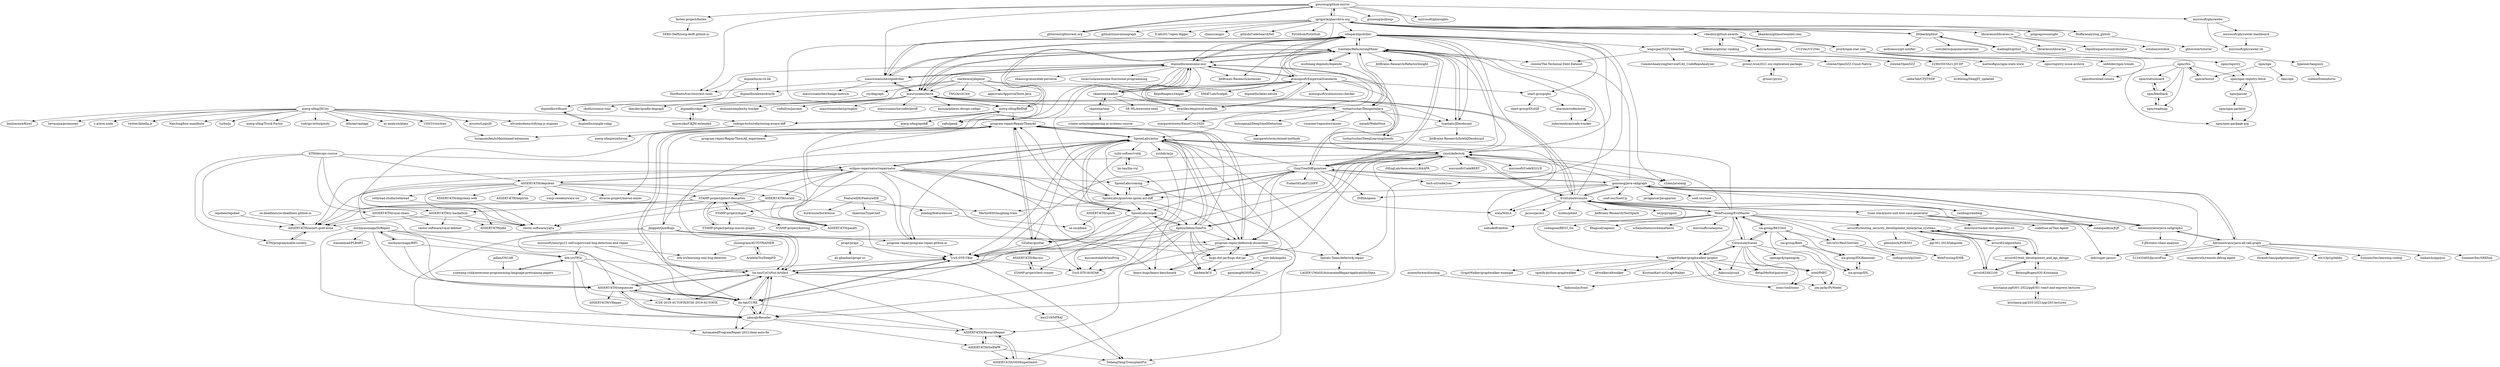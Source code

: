 digraph G {
"ishepard/pydriller" -> "tsantalis/RefactoringMiner"
"ishepard/pydriller" -> "dspinellis/awesome-msr"
"ishepard/pydriller" -> "mauricioaniche/repodriller"
"ishepard/pydriller" -> "acmsigsoft/EmpiricalStandards"
"ishepard/pydriller" -> "aserg-ufmg/RefDiff"
"ishepard/pydriller" -> "mauricioaniche/ck"
"ishepard/pydriller" -> "JetBrains-Research/astminer" ["e"=1]
"ishepard/pydriller" -> "seart-group/ghs"
"ishepard/pydriller" -> "c2nes/javalang" ["e"=1]
"ishepard/pydriller" -> "wogscpar/SZZUnleashed"
"ishepard/pydriller" -> "tech-srl/code2vec" ["e"=1]
"ishepard/pydriller" -> "GumTreeDiff/gumtree"
"ishepard/pydriller" -> "rjust/defects4j"
"ishepard/pydriller" -> "saltudelft/ml4se" ["e"=1]
"ishepard/pydriller" -> "tsantalis/JDeodorant"
"wogscpar/SZZUnleashed" -> "clowee/OpenSZZ"
"wogscpar/SZZUnleashed" -> "CommitAnalyzingService/CAS_CodeRepoAnalyzer"
"wogscpar/SZZUnleashed" -> "grosa1/icse2021-szz-replication-package"
"wogscpar/SZZUnleashed" -> "clowee/The-Technical-Debt-Dataset"
"wogscpar/SZZUnleashed" -> "ZZR0/ISSTA21-JIT-DP"
"wogscpar/SZZUnleashed" -> "clowee/OpenSZZ-Cloud-Native"
"gousiosg/java-callgraph" -> "Adrninistrator/java-callgraph2"
"gousiosg/java-callgraph" -> "Adrninistrator/java-all-call-graph"
"gousiosg/java-callgraph" -> "wala/WALA" ["e"=1]
"gousiosg/java-callgraph" -> "soot-oss/soot" ["e"=1]
"gousiosg/java-callgraph" -> "GumTreeDiff/gumtree"
"gousiosg/java-callgraph" -> "EvoSuite/evosuite"
"gousiosg/java-callgraph" -> "didi/super-jacoco" ["e"=1]
"gousiosg/java-callgraph" -> "rjust/defects4j"
"gousiosg/java-callgraph" -> "soot-oss/SootUp" ["e"=1]
"gousiosg/java-callgraph" -> "INRIA/spoon" ["e"=1]
"gousiosg/java-callgraph" -> "tsantalis/RefactoringMiner"
"gousiosg/java-callgraph" -> "randoop/randoop" ["e"=1]
"gousiosg/java-callgraph" -> "javaparser/javaparser" ["e"=1]
"gousiosg/java-callgraph" -> "SpoonLabs/gumtree-spoon-ast-diff"
"gousiosg/java-callgraph" -> "rohanpadhye/JQF" ["e"=1]
"ASSERT-KTH/royal-chaos" -> "ASSERT-KTH/assert-gold-mine"
"ASSERT-KTH/royal-chaos" -> "castor-software/royal-debloat"
"ASSERT-KTH/royal-chaos" -> "castor-software/yajta"
"KTH/devops-course" -> "ASSERT-KTH/depclean"
"KTH/devops-course" -> "KTH/programmable-society"
"KTH/devops-course" -> "ASSERT-KTH/assert-gold-mine"
"KTH/devops-course" -> "ASSERT-KTH/royal-chaos"
"KTH/devops-course" -> "eclipse-repairnator/repairnator"
"KTH/devops-course" -> "ASSERT-KTH/ci-hackathon"
"npm/npm-registry-fetch" -> "npm/npm-package-arg"
"npm/npm-registry-fetch" -> "npm/pacote"
"npm/registry" -> "npm/npm-registry-fetch"
"npm/pacote" -> "npm/npm-registry-fetch"
"npm/pacote" -> "npm/npm-packlist"
"program-repair/defects4j-dissection" -> "TruX-DTF/AVATAR"
"program-repair/defects4j-dissection" -> "program-repair/RepairThemAll"
"program-repair/defects4j-dissection" -> "bugs-dot-jar/bugs-dot-jar"
"program-repair/defects4j-dissection" -> "bears-bugs/bears-benchmark"
"program-repair/defects4j-dissection" -> "TruX-DTF/TBar"
"program-repair/defects4j-dissection" -> "Spirals-Team/defects4j-repair"
"npm/rfcs" -> "npm/arborist"
"npm/rfcs" -> "npm/statusboard"
"npm/rfcs" -> "npm/feedback"
"npm/rfcs" -> "npm/npm-registry-fetch"
"npm/rfcs" -> "npm/roadmap"
"npm/rfcs" -> "npm/npm-package-arg"
"ckaestne/seai" -> "ckaestne/seaibib"
"ckaestne/seai" -> "create-se4ai/engineering-ai-systems-course"
"npm/npx" -> "zkat/npx" ["e"=1]
"npm/npx" -> "npm/arborist"
"kusumotolab/kGenProg" -> "TruX-DTF/AVATAR"
"ASSERT-KTH/sorald" -> "ASSERT-KTH/assert-gold-mine"
"ASSERT-KTH/sorald" -> "MartinWitt/laughing-train"
"ASSERT-KTH/sorald" -> "ASSERT-KTH/pankti"
"ASSERT-KTH/sorald" -> "castor-software/yajta"
"fasten-project/fasten" -> "SERG-Delft/serg-delft.github.io"
"STAMP-project/pitmp-maven-plugin" -> "STAMP-project/pitest-descartes"
"isa-group/RESTest" -> "isa-group/IDLReasoner"
"isa-group/RESTest" -> "WebFuzzing/EvoMaster"
"isa-group/RESTest" -> "SeUniVr/RestTestGen"
"isa-group/RESTest" -> "Cornutum/tcases"
"isa-group/RESTest" -> "isa-group/IDL"
"isa-group/RESTest" -> "isa-group/Beet"
"npm/arborist" -> "npm/rfcs"
"repobee/repobee" -> "ASSERT-KTH/assert-gold-mine"
"GZoltar/gzoltar" -> "TruX-DTF/TBar"
"GZoltar/gzoltar" -> "ASSERT-KTH/flacoco"
"GZoltar/gzoltar" -> "program-repair/RepairThemAll"
"ASSERT-KTH/assert-gold-mine" -> "KTH/programmable-society"
"FeatureIDE/FeatureIDE" -> "joliebig/featurehouse"
"FeatureIDE/FeatureIDE" -> "but4reuse/but4reuse"
"FeatureIDE/FeatureIDE" -> "ckaestne/TypeChef"
"dakusui/jcunit" -> "dakusui/jq-front"
"ASSERT-KTH/sequencer" -> "lin-tan/CoCoNut-Artifact"
"ASSERT-KTH/sequencer" -> "pkuzqh/Recoder"
"ASSERT-KTH/sequencer" -> "ASSERT-KTH/VRepair" ["e"=1]
"ASSERT-KTH/sequencer" -> "lin-tan/CURE"
"ASSERT-KTH/sequencer" -> "ICSE-2019-AUTOFIX/ICSE-2019-AUTOFIX"
"ASSERT-KTH/sequencer" -> "TruX-DTF/TBar"
"TruX-DTF/TBar" -> "lin-tan/CoCoNut-Artifact"
"TruX-DTF/TBar" -> "TruX-DTF/AVATAR"
"TruX-DTF/TBar" -> "lin-tan/CURE"
"TruX-DTF/TBar" -> "DehengYang/TransplantFix"
"multilang-depends/depends" -> "tsantalis/RefactoringMiner"
"multilang-depends/depends" -> "tushartushar/DesigniteJava"
"ataraxie/codeshovel" -> "jodavimehran/code-tracker"
"yyxhdy/arja" -> "TruX-DTF/AVATAR"
"bugs-dot-jar/bugs-dot-jar" -> "bears-bugs/bears-benchmark"
"bugs-dot-jar/bugs-dot-jar" -> "program-repair/defects4j-dissection"
"bugs-dot-jar/bugs-dot-jar" -> "Adobee/ACS"
"bvasiles/empirical-methods" -> "margaretstorey/EmseUvic2020"
"bvasiles/empirical-methods" -> "acmsigsoft/EmpiricalStandards"
"bvasiles/empirical-methods" -> "dspinellis/awesome-msr"
"joliebig/featurehouse" -> "se-sic/jdime"
"program-repair/RepairThemAll" -> "lin-tan/CoCoNut-Artifact"
"program-repair/RepairThemAll" -> "bears-bugs/bears-benchmark"
"program-repair/RepairThemAll" -> "program-repair/defects4j-dissection"
"program-repair/RepairThemAll" -> "TruX-DTF/TBar"
"program-repair/RepairThemAll" -> "program-repair/RepairThemAll_experiment"
"program-repair/RepairThemAll" -> "SpoonLabs/astor"
"program-repair/RepairThemAll" -> "GZoltar/gzoltar"
"arcuri82/algorithms" -> "arcuri82/web_development_and_api_design"
"arcuri82/algorithms" -> "arcuri82/testing_security_development_enterprise_systems"
"arcuri82/algorithms" -> "arcuri82/tk2100"
"BeiningBogen/iOS-Kristiania" -> "arcuri82/web_development_and_api_design"
"BeiningBogen/iOS-Kristiania" -> "kristiania-pg6301-2022/pg6301-react-and-express-lectures"
"ASSERT-KTH/ci-hackathon" -> "castor-software/royal-debloat"
"ASSERT-KTH/ci-hackathon" -> "castor-software/yajta"
"ASSERT-KTH/ci-hackathon" -> "ASSERT-KTH/assert-gold-mine"
"ASSERT-KTH/ci-hackathon" -> "ASSERT-KTH/jdbl"
"arcuri82/tk2100" -> "arcuri82/web_development_and_api_design"
"arcuri82/tk2100" -> "arcuri82/testing_security_development_enterprise_systems"
"arcuri82/web_development_and_api_design" -> "arcuri82/testing_security_development_enterprise_systems"
"arcuri82/web_development_and_api_design" -> "arcuri82/algorithms"
"arcuri82/web_development_and_api_design" -> "BeiningBogen/iOS-Kristiania"
"arcuri82/web_development_and_api_design" -> "arcuri82/tk2100"
"prapr/prapr" -> "ali-ghanbari/prapr-sc"
"prapr/prapr" -> "TruX-DTF/TBar"
"tjpalmer/languish" -> "contextfreeinfo/rio"
"librariesio/libraries.io" -> "librariesio/librarian"
"librariesio/libraries.io" -> "24pullrequests/contribulator"
"librariesio/libraries.io" -> "octobox/octobox" ["e"=1]
"GraphWalker/graphwalker-project" -> "osmo-tool/osmo"
"GraphWalker/graphwalker-project" -> "Cornutum/tcases"
"GraphWalker/graphwalker-project" -> "dakusui/jcunit"
"GraphWalker/graphwalker-project" -> "intel/fMBT"
"GraphWalker/graphwalker-project" -> "GraphWalker/graphwalker-example"
"GraphWalker/graphwalker-project" -> "spotify/python-graphwalker"
"GraphWalker/graphwalker-project" -> "jon-jacky/PyModel"
"GraphWalker/graphwalker-project" -> "altwalker/altwalker"
"GraphWalker/graphwalker-project" -> "RetailMeNot/pairwise"
"GraphWalker/graphwalker-project" -> "KristianKarl-zz/GraphWalker"
"mauricioaniche/repodriller" -> "mauricioaniche/change-metrics"
"mauricioaniche/repodriller" -> "tsantalis/RefactoringMiner"
"mauricioaniche/repodriller" -> "mauricioaniche/ck"
"mauricioaniche/repodriller" -> "ishepard/pydriller"
"mauricioaniche/repodriller" -> "TestRoots/travistorrent-tools"
"mauricioaniche/repodriller" -> "dspinellis/awesome-msr"
"gousiosg/github-mirror" -> "ghtorrent/ghtorrent.org"
"gousiosg/github-mirror" -> "igrigorik/gharchive.org"
"gousiosg/github-mirror" -> "gousiosg/pullreqs"
"gousiosg/github-mirror" -> "microsoft/ghcrawler"
"gousiosg/github-mirror" -> "fasten-project/fasten"
"gousiosg/github-mirror" -> "microsoft/ghinsights"
"gousiosg/github-mirror" -> "mauricioaniche/repodriller"
"gousiosg/github-mirror" -> "TestRoots/travistorrent-tools"
"gousiosg/github-mirror" -> "fhoffa/analyzing_github"
"SpoonLabs/astor" -> "SpoonLabs/nopol"
"SpoonLabs/astor" -> "program-repair/RepairThemAll"
"SpoonLabs/astor" -> "xgdsmileboy/SimFix"
"SpoonLabs/astor" -> "yyxhdy/arja"
"SpoonLabs/astor" -> "GZoltar/gzoltar"
"SpoonLabs/astor" -> "rjust/defects4j"
"SpoonLabs/astor" -> "Spirals-Team/defects4j-repair"
"SpoonLabs/astor" -> "eclipse-repairnator/repairnator"
"SpoonLabs/astor" -> "program-repair/defects4j-dissection"
"SpoonLabs/astor" -> "program-repair/program-repair.github.io"
"SpoonLabs/astor" -> "TruX-DTF/TBar"
"SpoonLabs/astor" -> "bugs-dot-jar/bugs-dot-jar"
"SpoonLabs/astor" -> "lin-tan/CoCoNut-Artifact"
"SpoonLabs/astor" -> "tuhh-softsec/vul4j"
"SpoonLabs/astor" -> "TruX-DTF/AVATAR"
"ckaestne/seaibib" -> "ckaestne/seai"
"ckaestne/seaibib" -> "SE-ML/awesome-seml" ["e"=1]
"ckaestne/seaibib" -> "dspinellis/awesome-msr"
"ckaestne/seaibib" -> "bvasiles/empirical-methods"
"ckaestne/seaibib" -> "acmsigsoft/EmpiricalStandards"
"vdaubry/github-awards" -> "k0kubun/gitstar-ranking"
"vdaubry/github-awards" -> "rails/actioncable" ["e"=1]
"vdaubry/github-awards" -> "pvorb/npm-stat.com"
"vdaubry/github-awards" -> "igrigorik/gharchive.org"
"tsantalis/JDeodorant" -> "tsantalis/RefactoringMiner"
"tsantalis/JDeodorant" -> "tushartushar/DeepLearningSmells"
"tsantalis/JDeodorant" -> "JetBrains-Research/IntelliJDeodorant" ["e"=1]
"GumTreeDiff/gumtree" -> "SpoonLabs/gumtree-spoon-ast-diff"
"GumTreeDiff/gumtree" -> "tsantalis/RefactoringMiner"
"GumTreeDiff/gumtree" -> "rjust/defects4j"
"GumTreeDiff/gumtree" -> "SpoonLabs/astor"
"GumTreeDiff/gumtree" -> "INRIA/spoon" ["e"=1]
"GumTreeDiff/gumtree" -> "SpoonLabs/nopol"
"GumTreeDiff/gumtree" -> "c2nes/javalang" ["e"=1]
"GumTreeDiff/gumtree" -> "program-repair/defects4j-dissection"
"GumTreeDiff/gumtree" -> "dspinellis/awesome-msr"
"GumTreeDiff/gumtree" -> "wala/WALA" ["e"=1]
"GumTreeDiff/gumtree" -> "gousiosg/java-callgraph"
"GumTreeDiff/gumtree" -> "FudanSELab/CLDIFF"
"GumTreeDiff/gumtree" -> "SpoonLabs/coming"
"GumTreeDiff/gumtree" -> "xgdsmileboy/SimFix"
"GumTreeDiff/gumtree" -> "tech-srl/code2vec" ["e"=1]
"margaretstorey/EmseUvic2020" -> "margaretstorey/mixed-methods"
"k0kubun/gitstar-ranking" -> "vdaubry/github-awards"
"npm/statusboard" -> "npm/feedback"
"littleark/githut" -> "igrigorik/gharchive.org"
"littleark/githut" -> "madnight/githut"
"littleark/githut" -> "outsideris/popularconvention" ["e"=1]
"littleark/githut" -> "andreausu/git-notifier"
"ASSERT-KTH/flacoco" -> "STAMP-project/test-runner"
"CC2Vec/CC2Vec" -> "ZZR0/ISSTA21-JIT-DP"
"rethread-studio/rethread" -> "castor-software/yajta"
"ASSERT-KTH/depclean" -> "ASSERT-KTH/depclean-web"
"ASSERT-KTH/depclean" -> "ASSERT-KTH/sorald"
"ASSERT-KTH/depclean" -> "ASSERT-KTH/assert-gold-mine"
"ASSERT-KTH/depclean" -> "ASSERT-KTH/deptrim"
"ASSERT-KTH/depclean" -> "ASSERT-KTH/jdbl"
"ASSERT-KTH/depclean" -> "ASSERT-KTH/pankti"
"ASSERT-KTH/depclean" -> "rethread-studio/rethread"
"ASSERT-KTH/depclean" -> "diverse-project/maven-miner"
"ASSERT-KTH/depclean" -> "STAMP-project/pitest-descartes"
"ASSERT-KTH/depclean" -> "eclipse-repairnator/repairnator"
"ASSERT-KTH/depclean" -> "castor-software/yajta"
"ASSERT-KTH/depclean" -> "wasp-sweden/wara-sw"
"riy/degraph" -> "obecker/gradle-degraph"
"rodrigo-brito/refactoring-aware-diff" -> "lucianomilen/isMaintained-extension"
"rodrigo-brito/refactoring-aware-diff" -> "aserg-ufmg/esmforum"
"rodrigo-brito/refactoring-aware-diff" -> "aserg-ufmg/RefDiff"
"Spirals-Team/defects4j-repair" -> "LASER-UMASS/AutomatedRepairApplicabilityData"
"shiningrain/AUTOTRAINER" -> "eth-sri/learning-real-bug-detector"
"shiningrain/AUTOTRAINER" -> "ArabelaTso/DeepFD"
"SpoonLabs/gumtree-spoon-ast-diff" -> "SpoonLabs/coming"
"SpoonLabs/gumtree-spoon-ast-diff" -> "SpoonLabs/nopol"
"SpoonLabs/gumtree-spoon-ast-diff" -> "GumTreeDiff/gumtree"
"SpoonLabs/gumtree-spoon-ast-diff" -> "ASSERT-KTH/spork"
"SpoonLabs/gumtree-spoon-ast-diff" -> "program-repair/defects4j-dissection"
"SpoonLabs/gumtree-spoon-ast-diff" -> "MartinWitt/laughing-train"
"SpoonLabs/gumtree-spoon-ast-diff" -> "program-repair/RepairThemAll"
"michiyasunaga/DrRepair" -> "michiyasunaga/BIFI"
"michiyasunaga/DrRepair" -> "lin-tan/CoCoNut-Artifact"
"michiyasunaga/DrRepair" -> "ASSERT-KTH/sequencer"
"michiyasunaga/DrRepair" -> "pkuzqh/Recoder"
"michiyasunaga/DrRepair" -> "lin-tan/CURE"
"michiyasunaga/DrRepair" -> "eth-sri/TFix"
"michiyasunaga/DrRepair" -> "wasiahmad/PLBART" ["e"=1]
"npm/feedback" -> "npm/roadmap"
"npm/feedback" -> "npm/statusboard"
"ICSE-2019-AUTOFIX/ICSE-2019-AUTOFIX" -> "lin-tan/CoCoNut-Artifact"
"lin-tan/CoCoNut-Artifact" -> "lin-tan/CURE"
"lin-tan/CoCoNut-Artifact" -> "TruX-DTF/TBar"
"lin-tan/CoCoNut-Artifact" -> "ICSE-2019-AUTOFIX/ICSE-2019-AUTOFIX"
"lin-tan/CoCoNut-Artifact" -> "ASSERT-KTH/sequencer"
"lin-tan/CoCoNut-Artifact" -> "pkuzqh/Recoder"
"lin-tan/CoCoNut-Artifact" -> "program-repair/RepairThemAll"
"lin-tan/CoCoNut-Artifact" -> "kwz219/NPR4J"
"lin-tan/CoCoNut-Artifact" -> "ASSERT-KTH/RewardRepair"
"lin-tan/CURE" -> "lin-tan/CoCoNut-Artifact"
"lin-tan/CURE" -> "TruX-DTF/TBar"
"lin-tan/CURE" -> "ASSERT-KTH/RewardRepair"
"lin-tan/CURE" -> "AutomatedProgramRepair-2021/dear-auto-fix"
"lin-tan/CURE" -> "pkuzqh/Recoder"
"lin-tan/CURE" -> "ASSERT-KTH/sequencer"
"acmsigsoft/EmpiricalStandards" -> "bvasiles/empirical-methods"
"acmsigsoft/EmpiricalStandards" -> "acmsigsoft/submission-checker"
"acmsigsoft/EmpiricalStandards" -> "ishepard/pydriller"
"acmsigsoft/EmpiricalStandards" -> "ckaestne/seaibib"
"acmsigsoft/EmpiricalStandards" -> "SMAT-Lab/Scalpel" ["e"=1]
"acmsigsoft/EmpiricalStandards" -> "dspinellis/awesome-msr"
"acmsigsoft/EmpiricalStandards" -> "dspinellis/alexandria3k"
"acmsigsoft/EmpiricalStandards" -> "seart-group/ghs"
"acmsigsoft/EmpiricalStandards" -> "margaretstorey/EmseUvic2020"
"acmsigsoft/EmpiricalStandards" -> "RepoReapers/reaper"
"acmsigsoft/EmpiricalStandards" -> "dspinellis/latex-advice" ["e"=1]
"acmsigsoft/EmpiricalStandards" -> "rjust/defects4j"
"ASSERT-KTH/spork" -> "se-sic/jdime"
"isa-group/IDL" -> "isa-group/IDLReasoner"
"isa-group/IDLReasoner" -> "isa-group/IDL"
"aserg-ufmg/JSCity" -> "aserg-ufmg/Truck-Factor"
"aserg-ufmg/JSCity" -> "rodrigo-brito/gocity" ["e"=1]
"aserg-ufmg/JSCity" -> "dthree/vantage" ["e"=1]
"aserg-ufmg/JSCity" -> "es-analysis/plato" ["e"=1]
"aserg-ufmg/JSCity" -> "UDST/vizicities" ["e"=1]
"aserg-ufmg/JSCity" -> "mcsoto/LogicJS" ["e"=1]
"aserg-ufmg/JSCity" -> "a0viedo/demystifying-js-engines" ["e"=1]
"aserg-ufmg/JSCity" -> "lucianomilen/isMaintained-extension"
"aserg-ufmg/JSCity" -> "benhmoore/Knwl" ["e"=1]
"aserg-ufmg/JSCity" -> "bevacqua/promisees" ["e"=1]
"aserg-ufmg/JSCity" -> "s-a/iron-node" ["e"=1]
"aserg-ufmg/JSCity" -> "rodrigo-brito/refactoring-aware-diff"
"aserg-ufmg/JSCity" -> "twitter/labella.js" ["e"=1]
"aserg-ufmg/JSCity" -> "Nax/longflow-manifesto"
"aserg-ufmg/JSCity" -> "turbo/js" ["e"=1]
"seart-group/ghs" -> "seart-group/DL4SE"
"seart-group/ghs" -> "ataraxie/codeshovel"
"igrigorik/gharchive.org" -> "gousiosg/github-mirror"
"igrigorik/gharchive.org" -> "littleark/githut"
"igrigorik/gharchive.org" -> "fhoffa/analyzing_github"
"igrigorik/gharchive.org" -> "ghtorrent/ghtorrent.org"
"igrigorik/gharchive.org" -> "kkamkou/gitmostwanted.com"
"igrigorik/gharchive.org" -> "dspinellis/awesome-msr"
"igrigorik/gharchive.org" -> "pingcap/ossinsight" ["e"=1]
"igrigorik/gharchive.org" -> "github/innovationgraph"
"igrigorik/gharchive.org" -> "X-lab2017/open-digger" ["e"=1]
"igrigorik/gharchive.org" -> "vdaubry/github-awards"
"igrigorik/gharchive.org" -> "librariesio/libraries.io"
"igrigorik/gharchive.org" -> "ishepard/pydriller"
"igrigorik/gharchive.org" -> "chaoss/augur" ["e"=1]
"igrigorik/gharchive.org" -> "github/CodeSearchNet" ["e"=1]
"igrigorik/gharchive.org" -> "PyGithub/PyGithub" ["e"=1]
"Cornutum/tcases" -> "jon-jacky/PyModel"
"Cornutum/tcases" -> "GraphWalker/graphwalker-project"
"Cornutum/tcases" -> "osmo-tool/osmo"
"Cornutum/tcases" -> "intel/fMBT"
"Cornutum/tcases" -> "WebFuzzing/EvoMaster"
"Cornutum/tcases" -> "isa-group/RESTest"
"Cornutum/tcases" -> "dakusui/jcunit"
"Cornutum/tcases" -> "openapi4j/openapi4j"
"Cornutum/tcases" -> "RetailMeNot/pairwise"
"pdlan/OSCAR" -> "yuewang-cuhk/awesome-programming-language-pretraining-papers"
"npm/roadmap" -> "npm/feedback"
"grosa1/icse2021-szz-replication-package" -> "grosa1/pyszz"
"grosa1/pyszz" -> "grosa1/icse2021-szz-replication-package"
"rjust/defects4j" -> "SpoonLabs/astor"
"rjust/defects4j" -> "program-repair/defects4j-dissection"
"rjust/defects4j" -> "bugs-dot-jar/bugs-dot-jar"
"rjust/defects4j" -> "jkoppel/QuixBugs"
"rjust/defects4j" -> "GumTreeDiff/gumtree"
"rjust/defects4j" -> "lin-tan/CoCoNut-Artifact"
"rjust/defects4j" -> "microsoft/CodeXGLUE" ["e"=1]
"rjust/defects4j" -> "iSEngLab/AwesomeLLM4APR" ["e"=1]
"rjust/defects4j" -> "EvoSuite/evosuite"
"rjust/defects4j" -> "xgdsmileboy/SimFix"
"rjust/defects4j" -> "Spirals-Team/defects4j-repair"
"rjust/defects4j" -> "TruX-DTF/TBar"
"rjust/defects4j" -> "pkuzqh/Recoder"
"rjust/defects4j" -> "c2nes/javalang" ["e"=1]
"rjust/defects4j" -> "microsoft/CodeBERT" ["e"=1]
"michiyasunaga/BIFI" -> "michiyasunaga/DrRepair"
"michiyasunaga/BIFI" -> "eth-sri/TFix"
"michiyasunaga/BIFI" -> "ASSERT-KTH/sequencer"
"Adrninistrator/java-all-call-graph" -> "Adrninistrator/java-callgraph2"
"Adrninistrator/java-all-call-graph" -> "gousiosg/java-callgraph"
"Adrninistrator/java-all-call-graph" -> "baikaishuipp/jcci" ["e"=1]
"Adrninistrator/java-all-call-graph" -> "SummerSec/SPATool" ["e"=1]
"Adrninistrator/java-all-call-graph" -> "512433465/JacocoPlus" ["e"=1]
"Adrninistrator/java-all-call-graph" -> "uniquetruth/remote-debug-agent" ["e"=1]
"Adrninistrator/java-all-call-graph" -> "threedr3am/gadgetinspector" ["e"=1]
"Adrninistrator/java-all-call-graph" -> "didi/super-jacoco" ["e"=1]
"Adrninistrator/java-all-call-graph" -> "wh1t3p1g/tabby" ["e"=1]
"Adrninistrator/java-all-call-graph" -> "SummerSec/learning-codeql" ["e"=1]
"ZZR0/ISSTA21-JIT-DP" -> "sadiaTab/CPJITSDP"
"ZZR0/ISSTA21-JIT-DP" -> "hvdthong/DeepJIT_updated"
"Adrninistrator/java-callgraph2" -> "Adrninistrator/java-all-call-graph"
"Adrninistrator/java-callgraph2" -> "gousiosg/java-callgraph"
"Adrninistrator/java-callgraph2" -> "F-JH/static-chain-analysis"
"pkuzqh/Recoder" -> "ASSERT-KTH/RewardRepair"
"pkuzqh/Recoder" -> "ASSERT-KTH/SelfAPR"
"pkuzqh/Recoder" -> "lin-tan/CoCoNut-Artifact"
"pkuzqh/Recoder" -> "AutomatedProgramRepair-2021/dear-auto-fix"
"pkuzqh/Recoder" -> "ASSERT-KTH/sequencer"
"pkuzqh/Recoder" -> "lin-tan/CURE"
"eth-sri/TFix" -> "lin-tan/CoCoNut-Artifact"
"eth-sri/TFix" -> "yuewang-cuhk/awesome-programming-language-pretraining-papers"
"eth-sri/TFix" -> "lin-tan/CURE"
"eth-sri/TFix" -> "ICSE-2019-AUTOFIX/ICSE-2019-AUTOFIX"
"eth-sri/TFix" -> "pkuzqh/Recoder"
"SpoonLabs/nopol" -> "SpoonLabs/astor"
"SpoonLabs/nopol" -> "TruX-DTF/TBar"
"SpoonLabs/nopol" -> "program-repair/RepairThemAll"
"SpoonLabs/nopol" -> "Adobee/ACS"
"SpoonLabs/nopol" -> "GZoltar/gzoltar"
"SpoonLabs/nopol" -> "xgdsmileboy/SimFix"
"SpoonLabs/nopol" -> "STAMP-project/test-runner"
"mjureczko/CKJM-extended" -> "dspinellis/ckjm"
"dspinellis/ckjm" -> "mjureczko/CKJM-extended"
"yuewang-cuhk/awesome-programming-language-pretraining-papers" -> "eth-sri/TFix"
"ASSERT-KTH/ODSExperiment" -> "ASSERT-KTH/RewardRepair"
"kristiania-pgr203-2021/pgr203-lectures" -> "kristiania-pg6301-2022/pg6301-react-and-express-lectures"
"EvoSuite/evosuite" -> "randoop/randoop" ["e"=1]
"EvoSuite/evosuite" -> "rjust/defects4j"
"EvoSuite/evosuite" -> "hcoles/pitest" ["e"=1]
"EvoSuite/evosuite" -> "rohanpadhye/JQF" ["e"=1]
"EvoSuite/evosuite" -> "traas-stack/auto-unit-test-case-generator"
"EvoSuite/evosuite" -> "WebFuzzing/EvoMaster"
"EvoSuite/evosuite" -> "gousiosg/java-callgraph"
"EvoSuite/evosuite" -> "mauricioaniche/ck"
"EvoSuite/evosuite" -> "SpoonLabs/astor"
"EvoSuite/evosuite" -> "wala/WALA" ["e"=1]
"EvoSuite/evosuite" -> "JetBrains-Research/TestSpark" ["e"=1]
"EvoSuite/evosuite" -> "se2p/pynguin" ["e"=1]
"EvoSuite/evosuite" -> "tsantalis/RefactoringMiner"
"EvoSuite/evosuite" -> "jacoco/jacoco" ["e"=1]
"EvoSuite/evosuite" -> "GraphWalker/graphwalker-project"
"tsantalis/RefactoringMiner" -> "aserg-ufmg/RefDiff"
"tsantalis/RefactoringMiner" -> "tsantalis/JDeodorant"
"tsantalis/RefactoringMiner" -> "mauricioaniche/ck"
"tsantalis/RefactoringMiner" -> "JetBrains-Research/RefactorInsight" ["e"=1]
"tsantalis/RefactoringMiner" -> "GumTreeDiff/gumtree"
"tsantalis/RefactoringMiner" -> "ishepard/pydriller"
"tsantalis/RefactoringMiner" -> "mauricioaniche/repodriller"
"tsantalis/RefactoringMiner" -> "dspinellis/awesome-msr"
"tsantalis/RefactoringMiner" -> "SpoonLabs/gumtree-spoon-ast-diff"
"tsantalis/RefactoringMiner" -> "SpoonLabs/astor"
"tsantalis/RefactoringMiner" -> "tushartushar/DesigniteJava"
"tsantalis/RefactoringMiner" -> "rjust/defects4j"
"tsantalis/RefactoringMiner" -> "clowee/The-Technical-Debt-Dataset"
"tsantalis/RefactoringMiner" -> "multilang-depends/depends"
"tsantalis/RefactoringMiner" -> "jodavimehran/code-tracker"
"clarkware/jdepend" -> "TNG/ArchUnit" ["e"=1]
"clarkware/jdepend" -> "cqfn/jpeek" ["e"=1]
"clarkware/jdepend" -> "mauricioaniche/ck"
"clarkware/jdepend" -> "dspinellis/ckjm"
"clarkware/jdepend" -> "riy/degraph"
"clarkware/jdepend" -> "tushartushar/DesigniteJava"
"clarkware/jdepend" -> "approvals/ApprovalTests.Java" ["e"=1]
"SpoonLabs/coming" -> "SpoonLabs/gumtree-spoon-ast-diff"
"SpoonLabs/coming" -> "ASSERT-KTH/ODSExperiment"
"mauricioaniche/ck" -> "mauricioaniche/codesheriff"
"mauricioaniche/ck" -> "tsantalis/RefactoringMiner"
"mauricioaniche/ck" -> "mauricioaniche/repodriller"
"mauricioaniche/ck" -> "tushartushar/DesigniteJava"
"mauricioaniche/ck" -> "asouza/pilares-design-codigo" ["e"=1]
"mauricioaniche/ck" -> "aserg-ufmg/RefDiff"
"mauricioaniche/ck" -> "dspinellis/awesome-msr"
"mauricioaniche/ck" -> "tsantalis/JDeodorant"
"mauricioaniche/ck" -> "ishepard/pydriller"
"mauricioaniche/ck" -> "dspinellis/ckjm"
"mauricioaniche/ck" -> "asouza/complexity-tracker" ["e"=1]
"mauricioaniche/ck" -> "cqfn/jpeek" ["e"=1]
"mauricioaniche/ck" -> "EvoSuite/evosuite"
"mauricioaniche/ck" -> "rodhilton/jasome"
"mauricioaniche/ck" -> "mauricioaniche/springlint"
"uidotdev/npm-trends" -> "npm/download-counts"
"microsoft/neurips21-self-supervised-bug-detection-and-repair" -> "eth-sri/learning-real-bug-detector"
"microsoft/neurips21-self-supervised-bug-detection-and-repair" -> "lin-tan/CURE"
"microsoft/neurips21-self-supervised-bug-detection-and-repair" -> "eth-sri/TFix"
"intel/fMBT" -> "jon-jacky/PyModel"
"intel/fMBT" -> "osmo-tool/osmo"
"ASSERT-KTH/RewardRepair" -> "ASSERT-KTH/ODSExperiment"
"ASSERT-KTH/RewardRepair" -> "ASSERT-KTH/SelfAPR"
"program-repair/program-repair.github.io" -> "program-repair/RepairThemAll"
"program-repair/program-repair.github.io" -> "TruX-DTF/TBar"
"SeUniVr/RestTestGen" -> "codingsoo/nlp2rest"
"SeUniVr/RestTestGen" -> "WebFuzzing/EMB"
"tuhh-softsec/vul4j" -> "lin-tan/llm-vul"
"tuhh-softsec/vul4j" -> "lin-tan/CURE"
"ASSERT-KTH/SelfAPR" -> "ASSERT-KTH/RewardRepair"
"ASSERT-KTH/SelfAPR" -> "ASSERT-KTH/ODSExperiment"
"ASSERT-KTH/SelfAPR" -> "DehengYang/TransplantFix"
"kristiania-pg6301-2022/pg6301-react-and-express-lectures" -> "kristiania-pgr203-2021/pgr203-lectures"
"ArabelaTso/DeepFD" -> "shiningrain/AUTOTRAINER"
"msv-lab/angelix" -> "gaoxiang9430/Fix2Fit"
"msv-lab/angelix" -> "Adobee/ACS"
"kwz219/NPR4J" -> "DehengYang/TransplantFix"
"pvorb/npm-stat.com" -> "npm/download-counts"
"pvorb/npm-stat.com" -> "vdaubry/github-awards"
"pvorb/npm-stat.com" -> "npm/registry"
"pvorb/npm-stat.com" -> "matteofigus/npm-stats-www"
"pvorb/npm-stat.com" -> "uidotdev/npm-trends"
"pvorb/npm-stat.com" -> "npm/registry-issue-archive"
"traas-stack/auto-unit-test-case-generator" -> "codefuse-ai/Test-Agent" ["e"=1]
"traas-stack/auto-unit-test-case-generator" -> "EvoSuite/evosuite"
"traas-stack/auto-unit-test-case-generator" -> "Adrninistrator/java-callgraph2"
"traas-stack/auto-unit-test-case-generator" -> "didi/super-jacoco" ["e"=1]
"traas-stack/auto-unit-test-case-generator" -> "konveyor/tackle-test-generator-cli" ["e"=1]
"STAMP-project/dspot" -> "STAMP-project/pitest-descartes"
"STAMP-project/dspot" -> "STAMP-project/botsing"
"STAMP-project/dspot" -> "ASSERT-KTH/pankti"
"STAMP-project/dspot" -> "STAMP-project/pitmp-maven-plugin"
"KTH/programmable-society" -> "ASSERT-KTH/assert-gold-mine"
"dspinellis/awesome-msr" -> "bvasiles/empirical-methods"
"dspinellis/awesome-msr" -> "ishepard/pydriller"
"dspinellis/awesome-msr" -> "tsantalis/RefactoringMiner"
"dspinellis/awesome-msr" -> "mauricioaniche/repodriller"
"dspinellis/awesome-msr" -> "RepoReapers/reaper"
"dspinellis/awesome-msr" -> "diverse-project/maven-miner"
"dspinellis/awesome-msr" -> "TestRoots/travistorrent-tools"
"dspinellis/awesome-msr" -> "ckaestne/seaibib"
"dspinellis/awesome-msr" -> "mauricioaniche/ck"
"dspinellis/awesome-msr" -> "JetBrains-Research/astminer" ["e"=1]
"dspinellis/awesome-msr" -> "castor-software/yajta"
"dspinellis/awesome-msr" -> "chaoss/grimoirelab-perceval" ["e"=1]
"dspinellis/awesome-msr" -> "acmsigsoft/EmpiricalStandards"
"dspinellis/awesome-msr" -> "lucasviola/awesome-functional-programming" ["e"=1]
"dspinellis/awesome-msr" -> "GumTreeDiff/gumtree"
"dspinellis/alexandria3k" -> "dspinellis/rdbunit"
"dspinellis/alexandria3k" -> "zkotti/cosmos-tour"
"isa-group/Beet" -> "isa-group/IDLReasoner"
"isa-group/Beet" -> "isa-group/IDL"
"dspinellis/ai-cli-lib" -> "dspinellis/alexandria3k"
"dspinellis/ai-cli-lib" -> "dspinellis/rdbunit"
"lin-tan/llm-vul" -> "tuhh-softsec/vul4j"
"tushartushar/DesigniteJava" -> "tushartushar/DeepLearningSmells"
"tushartushar/DesigniteJava" -> "uazadi/WekaNose"
"tushartushar/DesigniteJava" -> "mauricioaniche/ck"
"tushartushar/DesigniteJava" -> "liuhuigmail/DeepSmellDetection"
"tushartushar/DesigniteJava" -> "visminer/repositoryminer"
"tushartushar/DesigniteJava" -> "cqfn/jpeek" ["e"=1]
"tushartushar/DesigniteJava" -> "tsantalis/JDeodorant"
"tushartushar/DesigniteJava" -> "tsantalis/RefactoringMiner"
"eclipse-repairnator/repairnator" -> "SpoonLabs/astor"
"eclipse-repairnator/repairnator" -> "ASSERT-KTH/sorald"
"eclipse-repairnator/repairnator" -> "xgdsmileboy/SimFix"
"eclipse-repairnator/repairnator" -> "SpoonLabs/coming"
"eclipse-repairnator/repairnator" -> "bears-bugs/bears-benchmark"
"eclipse-repairnator/repairnator" -> "SpoonLabs/nopol"
"eclipse-repairnator/repairnator" -> "STAMP-project/dspot"
"eclipse-repairnator/repairnator" -> "ASSERT-KTH/assert-gold-mine"
"eclipse-repairnator/repairnator" -> "SpoonLabs/gumtree-spoon-ast-diff"
"eclipse-repairnator/repairnator" -> "ASSERT-KTH/depclean"
"eclipse-repairnator/repairnator" -> "ASSERT-KTH/sequencer"
"eclipse-repairnator/repairnator" -> "STAMP-project/pitest-descartes"
"eclipse-repairnator/repairnator" -> "ASSERT-KTH/pankti"
"eclipse-repairnator/repairnator" -> "TruX-DTF/AVATAR"
"eclipse-repairnator/repairnator" -> "program-repair/program-repair.github.io"
"madnight/githut" -> "littleark/githut"
"madnight/githut" -> "tjpalmer/languish"
"microsoft/ghcrawler" -> "microsoft/ghcrawler-dashboard"
"microsoft/ghcrawler" -> "microsoft/ghcrawler-cli"
"STAMP-project/pitest-descartes" -> "STAMP-project/dspot"
"STAMP-project/pitest-descartes" -> "STAMP-project/pitmp-maven-plugin"
"STAMP-project/pitest-descartes" -> "ASSERT-KTH/pankti"
"STAMP-project/pitest-descartes" -> "ASSERT-KTH/assert-gold-mine"
"STAMP-project/pitest-descartes" -> "ASSERT-KTH/ci-hackathon"
"STAMP-project/pitest-descartes" -> "castor-software/yajta"
"se-deadlines/se-deadlines.github.io" -> "ASSERT-KTH/assert-gold-mine"
"microsoft/ghcrawler-dashboard" -> "microsoft/ghcrawler-cli"
"arcuri82/testing_security_development_enterprise_systems" -> "arcuri82/web_development_and_api_design"
"arcuri82/testing_security_development_enterprise_systems" -> "glennbech/PGR301"
"arcuri82/testing_security_development_enterprise_systems" -> "arcuri82/tk2100"
"arcuri82/testing_security_development_enterprise_systems" -> "arcuri82/algorithms"
"arcuri82/testing_security_development_enterprise_systems" -> "pgr301-2019/labguide"
"ghtorrent/ghtorrent.org" -> "gousiosg/github-mirror"
"aserg-ufmg/RefDiff" -> "rodrigo-brito/refactoring-aware-diff"
"aserg-ufmg/RefDiff" -> "tsantalis/RefactoringMiner"
"aserg-ufmg/RefDiff" -> "aserg-ufmg/apidiff"
"aserg-ufmg/RefDiff" -> "program-repair/RepairThemAll"
"dspinellis/rdbunit" -> "dspinellis/simple-rolap"
"dspinellis/simple-rolap" -> "dspinellis/rdbunit"
"WebFuzzing/EvoMaster" -> "isa-group/RESTest"
"WebFuzzing/EvoMaster" -> "WebFuzzing/EMB"
"WebFuzzing/EvoMaster" -> "Cornutum/tcases"
"WebFuzzing/EvoMaster" -> "arcuri82/testing_security_development_enterprise_systems"
"WebFuzzing/EvoMaster" -> "EvoSuite/evosuite"
"WebFuzzing/EvoMaster" -> "SeUniVr/RestTestGen"
"WebFuzzing/EvoMaster" -> "SpoonLabs/astor"
"WebFuzzing/EvoMaster" -> "Rhapsod/sapienz" ["e"=1]
"WebFuzzing/EvoMaster" -> "rohanpadhye/JQF" ["e"=1]
"WebFuzzing/EvoMaster" -> "rjust/defects4j"
"WebFuzzing/EvoMaster" -> "saltudelft/ml4se" ["e"=1]
"WebFuzzing/EvoMaster" -> "schemathesis/schemathesis" ["e"=1]
"WebFuzzing/EvoMaster" -> "microsoft/codamosa" ["e"=1]
"WebFuzzing/EvoMaster" -> "codingsoo/REST_Go"
"WebFuzzing/EvoMaster" -> "GraphWalker/graphwalker-project"
"xgdsmileboy/SimFix" -> "TruX-DTF/TBar"
"xgdsmileboy/SimFix" -> "SpoonLabs/astor"
"xgdsmileboy/SimFix" -> "Adobee/ACS"
"xgdsmileboy/SimFix" -> "SpoonLabs/nopol"
"xgdsmileboy/SimFix" -> "pkuzqh/Recoder"
"xgdsmileboy/SimFix" -> "GZoltar/gzoltar"
"xgdsmileboy/SimFix" -> "bugs-dot-jar/bugs-dot-jar"
"xgdsmileboy/SimFix" -> "program-repair/defects4j-dissection"
"xgdsmileboy/SimFix" -> "DehengYang/TransplantFix"
"xgdsmileboy/SimFix" -> "lin-tan/CoCoNut-Artifact"
"xgdsmileboy/SimFix" -> "program-repair/RepairThemAll"
"xgdsmileboy/SimFix" -> "ASSERT-KTH/RewardRepair"
"jkoppel/QuixBugs" -> "lin-tan/CoCoNut-Artifact"
"jkoppel/QuixBugs" -> "lin-tan/CURE"
"jkoppel/QuixBugs" -> "ASSERT-KTH/sequencer"
"jkoppel/QuixBugs" -> "AutomatedProgramRepair-2021/dear-auto-fix"
"jkoppel/QuixBugs" -> "program-repair/defects4j-dissection"
"jkoppel/QuixBugs" -> "program-repair/RepairThemAll"
"jkoppel/QuixBugs" -> "program-repair/program-repair.github.io"
"jkoppel/QuixBugs" -> "bugs-dot-jar/bugs-dot-jar"
"fhoffa/analyzing_github" -> "ghtorrent/tutorial"
"npm/npm-packlist" -> "npm/npm-package-arg"
"STAMP-project/test-runner" -> "ASSERT-KTH/flacoco"
"moneyforward/insdog" -> "dakusui/jq-front"
"ishepard/pydriller" ["l"="36.057,0.627"]
"tsantalis/RefactoringMiner" ["l"="36.05,0.607"]
"dspinellis/awesome-msr" ["l"="36.054,0.65"]
"mauricioaniche/repodriller" ["l"="36.073,0.667"]
"acmsigsoft/EmpiricalStandards" ["l"="36.063,0.589"]
"aserg-ufmg/RefDiff" ["l"="36.088,0.58"]
"mauricioaniche/ck" ["l"="36.094,0.62"]
"JetBrains-Research/astminer" ["l"="35.947,-0.335"]
"seart-group/ghs" ["l"="36.086,0.562"]
"c2nes/javalang" ["l"="36.043,-0.291"]
"wogscpar/SZZUnleashed" ["l"="35.979,0.515"]
"tech-srl/code2vec" ["l"="36.043,-0.321"]
"GumTreeDiff/gumtree" ["l"="36.005,0.599"]
"rjust/defects4j" ["l"="35.986,0.559"]
"saltudelft/ml4se" ["l"="36.182,-0.263"]
"tsantalis/JDeodorant" ["l"="36.081,0.637"]
"clowee/OpenSZZ" ["l"="35.962,0.499"]
"CommitAnalyzingService/CAS_CodeRepoAnalyzer" ["l"="35.979,0.487"]
"grosa1/icse2021-szz-replication-package" ["l"="35.944,0.494"]
"clowee/The-Technical-Debt-Dataset" ["l"="36.013,0.558"]
"ZZR0/ISSTA21-JIT-DP" ["l"="35.928,0.457"]
"clowee/OpenSZZ-Cloud-Native" ["l"="35.957,0.48"]
"gousiosg/java-callgraph" ["l"="36.04,0.55"]
"Adrninistrator/java-callgraph2" ["l"="36.067,0.504"]
"Adrninistrator/java-all-call-graph" ["l"="36.088,0.512"]
"wala/WALA" ["l"="36.152,-0.82"]
"soot-oss/soot" ["l"="36.189,-0.817"]
"EvoSuite/evosuite" ["l"="36.029,0.521"]
"didi/super-jacoco" ["l"="-1.13,1.099"]
"soot-oss/SootUp" ["l"="36.163,-0.837"]
"INRIA/spoon" ["l"="-2.486,11.906"]
"randoop/randoop" ["l"="-2.376,9.327"]
"javaparser/javaparser" ["l"="-2.667,11.952"]
"SpoonLabs/gumtree-spoon-ast-diff" ["l"="35.981,0.62"]
"rohanpadhye/JQF" ["l"="-41.489,-36.119"]
"ASSERT-KTH/royal-chaos" ["l"="35.893,0.726"]
"ASSERT-KTH/assert-gold-mine" ["l"="35.893,0.699"]
"castor-software/royal-debloat" ["l"="35.897,0.743"]
"castor-software/yajta" ["l"="35.944,0.692"]
"KTH/devops-course" ["l"="35.88,0.691"]
"ASSERT-KTH/depclean" ["l"="35.908,0.681"]
"KTH/programmable-society" ["l"="35.872,0.709"]
"eclipse-repairnator/repairnator" ["l"="35.927,0.641"]
"ASSERT-KTH/ci-hackathon" ["l"="35.906,0.713"]
"npm/npm-registry-fetch" ["l"="36.112,1.272"]
"npm/npm-package-arg" ["l"="36.111,1.312"]
"npm/pacote" ["l"="36.083,1.276"]
"npm/registry" ["l"="36.108,1.177"]
"npm/npm-packlist" ["l"="36.081,1.307"]
"program-repair/defects4j-dissection" ["l"="35.954,0.573"]
"TruX-DTF/AVATAR" ["l"="35.925,0.61"]
"program-repair/RepairThemAll" ["l"="35.948,0.587"]
"bugs-dot-jar/bugs-dot-jar" ["l"="35.948,0.558"]
"bears-bugs/bears-benchmark" ["l"="35.938,0.604"]
"TruX-DTF/TBar" ["l"="35.921,0.572"]
"Spirals-Team/defects4j-repair" ["l"="35.962,0.545"]
"npm/rfcs" ["l"="36.131,1.348"]
"npm/arborist" ["l"="36.111,1.391"]
"npm/statusboard" ["l"="36.172,1.34"]
"npm/feedback" ["l"="36.169,1.363"]
"npm/roadmap" ["l"="36.162,1.387"]
"ckaestne/seai" ["l"="36.171,0.583"]
"ckaestne/seaibib" ["l"="36.112,0.603"]
"create-se4ai/engineering-ai-systems-course" ["l"="36.206,0.573"]
"npm/npx" ["l"="36.094,1.442"]
"zkat/npx" ["l"="-4.479,-29.066"]
"kusumotolab/kGenProg" ["l"="35.879,0.63"]
"ASSERT-KTH/sorald" ["l"="35.928,0.671"]
"MartinWitt/laughing-train" ["l"="35.959,0.655"]
"ASSERT-KTH/pankti" ["l"="35.932,0.684"]
"fasten-project/fasten" ["l"="36.175,0.773"]
"SERG-Delft/serg-delft.github.io" ["l"="36.195,0.784"]
"STAMP-project/pitmp-maven-plugin" ["l"="35.93,0.73"]
"STAMP-project/pitest-descartes" ["l"="35.923,0.701"]
"isa-group/RESTest" ["l"="36.043,0.392"]
"isa-group/IDLReasoner" ["l"="36.053,0.369"]
"WebFuzzing/EvoMaster" ["l"="36.026,0.438"]
"SeUniVr/RestTestGen" ["l"="36.063,0.409"]
"Cornutum/tcases" ["l"="36.012,0.378"]
"isa-group/IDL" ["l"="36.066,0.378"]
"isa-group/Beet" ["l"="36.067,0.361"]
"repobee/repobee" ["l"="35.857,0.736"]
"GZoltar/gzoltar" ["l"="35.93,0.594"]
"ASSERT-KTH/flacoco" ["l"="35.896,0.617"]
"FeatureIDE/FeatureIDE" ["l"="35.87,0.848"]
"joliebig/featurehouse" ["l"="35.901,0.811"]
"but4reuse/but4reuse" ["l"="35.846,0.854"]
"ckaestne/TypeChef" ["l"="35.857,0.878"]
"dakusui/jcunit" ["l"="35.974,0.342"]
"dakusui/jq-front" ["l"="35.959,0.309"]
"ASSERT-KTH/sequencer" ["l"="35.889,0.579"]
"lin-tan/CoCoNut-Artifact" ["l"="35.907,0.57"]
"pkuzqh/Recoder" ["l"="35.897,0.559"]
"ASSERT-KTH/VRepair" ["l"="36.27,-0.416"]
"lin-tan/CURE" ["l"="35.881,0.563"]
"ICSE-2019-AUTOFIX/ICSE-2019-AUTOFIX" ["l"="35.87,0.577"]
"DehengYang/TransplantFix" ["l"="35.917,0.545"]
"multilang-depends/depends" ["l"="36.087,0.654"]
"tushartushar/DesigniteJava" ["l"="36.111,0.647"]
"ataraxie/codeshovel" ["l"="36.086,0.541"]
"jodavimehran/code-tracker" ["l"="36.066,0.566"]
"yyxhdy/arja" ["l"="35.942,0.62"]
"Adobee/ACS" ["l"="35.928,0.539"]
"bvasiles/empirical-methods" ["l"="36.08,0.607"]
"margaretstorey/EmseUvic2020" ["l"="36.108,0.577"]
"se-sic/jdime" ["l"="35.935,0.767"]
"program-repair/RepairThemAll_experiment" ["l"="35.908,0.607"]
"SpoonLabs/astor" ["l"="35.962,0.58"]
"arcuri82/algorithms" ["l"="36.107,0.317"]
"arcuri82/web_development_and_api_design" ["l"="36.101,0.295"]
"arcuri82/testing_security_development_enterprise_systems" ["l"="36.083,0.331"]
"arcuri82/tk2100" ["l"="36.09,0.308"]
"BeiningBogen/iOS-Kristiania" ["l"="36.114,0.267"]
"kristiania-pg6301-2022/pg6301-react-and-express-lectures" ["l"="36.125,0.236"]
"ASSERT-KTH/jdbl" ["l"="35.889,0.709"]
"prapr/prapr" ["l"="35.872,0.522"]
"ali-ghanbari/prapr-sc" ["l"="35.847,0.502"]
"tjpalmer/languish" ["l"="36.274,0.967"]
"contextfreeinfo/rio" ["l"="36.304,0.987"]
"librariesio/libraries.io" ["l"="36.223,0.845"]
"librariesio/librarian" ["l"="36.253,0.835"]
"24pullrequests/contribulator" ["l"="36.264,0.859"]
"octobox/octobox" ["l"="18.56,12.527"]
"GraphWalker/graphwalker-project" ["l"="35.988,0.39"]
"osmo-tool/osmo" ["l"="35.996,0.366"]
"intel/fMBT" ["l"="35.996,0.346"]
"GraphWalker/graphwalker-example" ["l"="35.961,0.397"]
"spotify/python-graphwalker" ["l"="35.945,0.358"]
"jon-jacky/PyModel" ["l"="35.979,0.362"]
"altwalker/altwalker" ["l"="35.964,0.373"]
"RetailMeNot/pairwise" ["l"="36.015,0.358"]
"KristianKarl-zz/GraphWalker" ["l"="35.951,0.383"]
"mauricioaniche/change-metrics" ["l"="36.063,0.702"]
"TestRoots/travistorrent-tools" ["l"="36.09,0.705"]
"gousiosg/github-mirror" ["l"="36.134,0.763"]
"ghtorrent/ghtorrent.org" ["l"="36.112,0.786"]
"igrigorik/gharchive.org" ["l"="36.12,0.825"]
"gousiosg/pullreqs" ["l"="36.164,0.749"]
"microsoft/ghcrawler" ["l"="36.216,0.757"]
"microsoft/ghinsights" ["l"="36.144,0.738"]
"fhoffa/analyzing_github" ["l"="36.154,0.804"]
"SpoonLabs/nopol" ["l"="35.951,0.6"]
"xgdsmileboy/SimFix" ["l"="35.938,0.575"]
"program-repair/program-repair.github.io" ["l"="35.915,0.596"]
"tuhh-softsec/vul4j" ["l"="35.877,0.597"]
"SE-ML/awesome-seml" ["l"="48.059,26.185"]
"vdaubry/github-awards" ["l"="36.098,0.956"]
"k0kubun/gitstar-ranking" ["l"="36.061,0.983"]
"rails/actioncable" ["l"="4.511,-37.438"]
"pvorb/npm-stat.com" ["l"="36.1,1.061"]
"tushartushar/DeepLearningSmells" ["l"="36.105,0.672"]
"JetBrains-Research/IntelliJDeodorant" ["l"="35.853,-0.379"]
"FudanSELab/CLDIFF" ["l"="36.023,0.582"]
"SpoonLabs/coming" ["l"="35.959,0.624"]
"margaretstorey/mixed-methods" ["l"="36.135,0.55"]
"littleark/githut" ["l"="36.175,0.896"]
"madnight/githut" ["l"="36.227,0.935"]
"outsideris/popularconvention" ["l"="-8.512,-34.556"]
"andreausu/git-notifier" ["l"="36.178,0.942"]
"STAMP-project/test-runner" ["l"="35.914,0.621"]
"CC2Vec/CC2Vec" ["l"="35.9,0.426"]
"rethread-studio/rethread" ["l"="35.921,0.715"]
"ASSERT-KTH/depclean-web" ["l"="35.864,0.678"]
"ASSERT-KTH/deptrim" ["l"="35.879,0.671"]
"diverse-project/maven-miner" ["l"="35.985,0.675"]
"wasp-sweden/wara-sw" ["l"="35.889,0.664"]
"riy/degraph" ["l"="36.237,0.658"]
"obecker/gradle-degraph" ["l"="36.264,0.66"]
"rodrigo-brito/refactoring-aware-diff" ["l"="36.169,0.533"]
"lucianomilen/isMaintained-extension" ["l"="36.216,0.508"]
"aserg-ufmg/esmforum" ["l"="36.188,0.516"]
"LASER-UMASS/AutomatedRepairApplicabilityData" ["l"="35.948,0.521"]
"shiningrain/AUTOTRAINER" ["l"="35.748,0.519"]
"eth-sri/learning-real-bug-detector" ["l"="35.778,0.531"]
"ArabelaTso/DeepFD" ["l"="35.73,0.512"]
"ASSERT-KTH/spork" ["l"="35.969,0.705"]
"michiyasunaga/DrRepair" ["l"="35.862,0.555"]
"michiyasunaga/BIFI" ["l"="35.839,0.552"]
"eth-sri/TFix" ["l"="35.847,0.57"]
"wasiahmad/PLBART" ["l"="36.061,-0.232"]
"kwz219/NPR4J" ["l"="35.903,0.531"]
"ASSERT-KTH/RewardRepair" ["l"="35.908,0.559"]
"AutomatedProgramRepair-2021/dear-auto-fix" ["l"="35.887,0.541"]
"acmsigsoft/submission-checker" ["l"="36.108,0.556"]
"SMAT-Lab/Scalpel" ["l"="36.155,-0.932"]
"dspinellis/alexandria3k" ["l"="36.013,0.492"]
"RepoReapers/reaper" ["l"="36.027,0.645"]
"dspinellis/latex-advice" ["l"="-4.583,21.899"]
"aserg-ufmg/JSCity" ["l"="36.258,0.487"]
"aserg-ufmg/Truck-Factor" ["l"="36.308,0.492"]
"rodrigo-brito/gocity" ["l"="4.061,-8.634"]
"dthree/vantage" ["l"="22.654,-26.75"]
"es-analysis/plato" ["l"="-0.419,-34.04"]
"UDST/vizicities" ["l"="39.421,24.061"]
"mcsoto/LogicJS" ["l"="23.172,-27.182"]
"a0viedo/demystifying-js-engines" ["l"="0.216,-29.33"]
"benhmoore/Knwl" ["l"="22.605,-26.852"]
"bevacqua/promisees" ["l"="23.072,-26.546"]
"s-a/iron-node" ["l"="22.61,-26.79"]
"twitter/labella.js" ["l"="22.757,-26.942"]
"Nax/longflow-manifesto" ["l"="36.307,0.44"]
"turbo/js" ["l"="23.007,-27.187"]
"seart-group/DL4SE" ["l"="36.112,0.536"]
"kkamkou/gitmostwanted.com" ["l"="36.115,0.865"]
"pingcap/ossinsight" ["l"="0.548,14.174"]
"github/innovationgraph" ["l"="36.071,0.861"]
"X-lab2017/open-digger" ["l"="19.052,12.938"]
"chaoss/augur" ["l"="8.117,-45.102"]
"github/CodeSearchNet" ["l"="36.068,-0.271"]
"PyGithub/PyGithub" ["l"="44.69,20.795"]
"openapi4j/openapi4j" ["l"="36.02,0.324"]
"pdlan/OSCAR" ["l"="35.764,0.58"]
"yuewang-cuhk/awesome-programming-language-pretraining-papers" ["l"="35.806,0.576"]
"grosa1/pyszz" ["l"="35.927,0.481"]
"jkoppel/QuixBugs" ["l"="35.924,0.558"]
"microsoft/CodeXGLUE" ["l"="36.124,-0.236"]
"iSEngLab/AwesomeLLM4APR" ["l"="36.275,-0.27"]
"microsoft/CodeBERT" ["l"="36.11,-0.256"]
"baikaishuipp/jcci" ["l"="-1.176,1.135"]
"SummerSec/SPATool" ["l"="-44.156,-29.142"]
"512433465/JacocoPlus" ["l"="-1.132,1.13"]
"uniquetruth/remote-debug-agent" ["l"="-1.129,1.077"]
"threedr3am/gadgetinspector" ["l"="-44.305,-29.381"]
"wh1t3p1g/tabby" ["l"="-44.339,-29.506"]
"SummerSec/learning-codeql" ["l"="-44.315,-29.444"]
"sadiaTab/CPJITSDP" ["l"="35.921,0.434"]
"hvdthong/DeepJIT_updated" ["l"="35.904,0.447"]
"F-JH/static-chain-analysis" ["l"="36.094,0.474"]
"ASSERT-KTH/SelfAPR" ["l"="35.901,0.545"]
"mjureczko/CKJM-extended" ["l"="36.195,0.62"]
"dspinellis/ckjm" ["l"="36.168,0.624"]
"ASSERT-KTH/ODSExperiment" ["l"="35.915,0.582"]
"kristiania-pgr203-2021/pgr203-lectures" ["l"="36.132,0.217"]
"hcoles/pitest" ["l"="-2.333,9.337"]
"traas-stack/auto-unit-test-case-generator" ["l"="36.049,0.482"]
"JetBrains-Research/TestSpark" ["l"="46.011,21.367"]
"se2p/pynguin" ["l"="45.317,21.102"]
"jacoco/jacoco" ["l"="-2.423,11.988"]
"JetBrains-Research/RefactorInsight" ["l"="35.86,-0.362"]
"clarkware/jdepend" ["l"="36.178,0.653"]
"TNG/ArchUnit" ["l"="-2.365,12.012"]
"cqfn/jpeek" ["l"="-1.516,12.163"]
"approvals/ApprovalTests.Java" ["l"="24.095,-31.792"]
"mauricioaniche/codesheriff" ["l"="36.144,0.607"]
"asouza/pilares-design-codigo" ["l"="5.489,-19.862"]
"asouza/complexity-tracker" ["l"="5.46,-19.836"]
"rodhilton/jasome" ["l"="36.131,0.624"]
"mauricioaniche/springlint" ["l"="36.138,0.641"]
"uidotdev/npm-trends" ["l"="36.088,1.116"]
"npm/download-counts" ["l"="36.122,1.103"]
"microsoft/neurips21-self-supervised-bug-detection-and-repair" ["l"="35.816,0.546"]
"codingsoo/nlp2rest" ["l"="36.087,0.397"]
"WebFuzzing/EMB" ["l"="36.056,0.427"]
"lin-tan/llm-vul" ["l"="35.85,0.607"]
"msv-lab/angelix" ["l"="35.886,0.49"]
"gaoxiang9430/Fix2Fit" ["l"="35.863,0.468"]
"matteofigus/npm-stats-www" ["l"="36.139,1.062"]
"npm/registry-issue-archive" ["l"="36.053,1.073"]
"codefuse-ai/Test-Agent" ["l"="-1.021,1.018"]
"konveyor/tackle-test-generator-cli" ["l"="10.849,-11.571"]
"STAMP-project/dspot" ["l"="35.942,0.709"]
"STAMP-project/botsing" ["l"="35.952,0.743"]
"chaoss/grimoirelab-perceval" ["l"="8.08,-45.061"]
"lucasviola/awesome-functional-programming" ["l"="26.083,-26.231"]
"dspinellis/rdbunit" ["l"="35.978,0.46"]
"zkotti/cosmos-tour" ["l"="36.015,0.468"]
"dspinellis/ai-cli-lib" ["l"="35.993,0.45"]
"uazadi/WekaNose" ["l"="36.134,0.662"]
"liuhuigmail/DeepSmellDetection" ["l"="36.125,0.679"]
"visminer/repositoryminer" ["l"="36.141,0.674"]
"microsoft/ghcrawler-dashboard" ["l"="36.249,0.763"]
"microsoft/ghcrawler-cli" ["l"="36.241,0.747"]
"se-deadlines/se-deadlines.github.io" ["l"="35.85,0.711"]
"glennbech/PGR301" ["l"="36.066,0.315"]
"pgr301-2019/labguide" ["l"="36.073,0.302"]
"aserg-ufmg/apidiff" ["l"="36.132,0.567"]
"dspinellis/simple-rolap" ["l"="35.962,0.441"]
"Rhapsod/sapienz" ["l"="36.392,-1.786"]
"schemathesis/schemathesis" ["l"="44.891,21.079"]
"microsoft/codamosa" ["l"="45.746,21.28"]
"codingsoo/REST_Go" ["l"="36.025,0.413"]
"ghtorrent/tutorial" ["l"="36.178,0.817"]
"moneyforward/insdog" ["l"="35.949,0.285"]
}